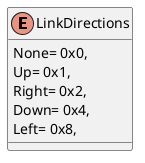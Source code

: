 @startuml
enum LinkDirections {
    None= 0x0,
    Up= 0x1,
    Right= 0x2,
    Down= 0x4,
    Left= 0x8,
}
@enduml
